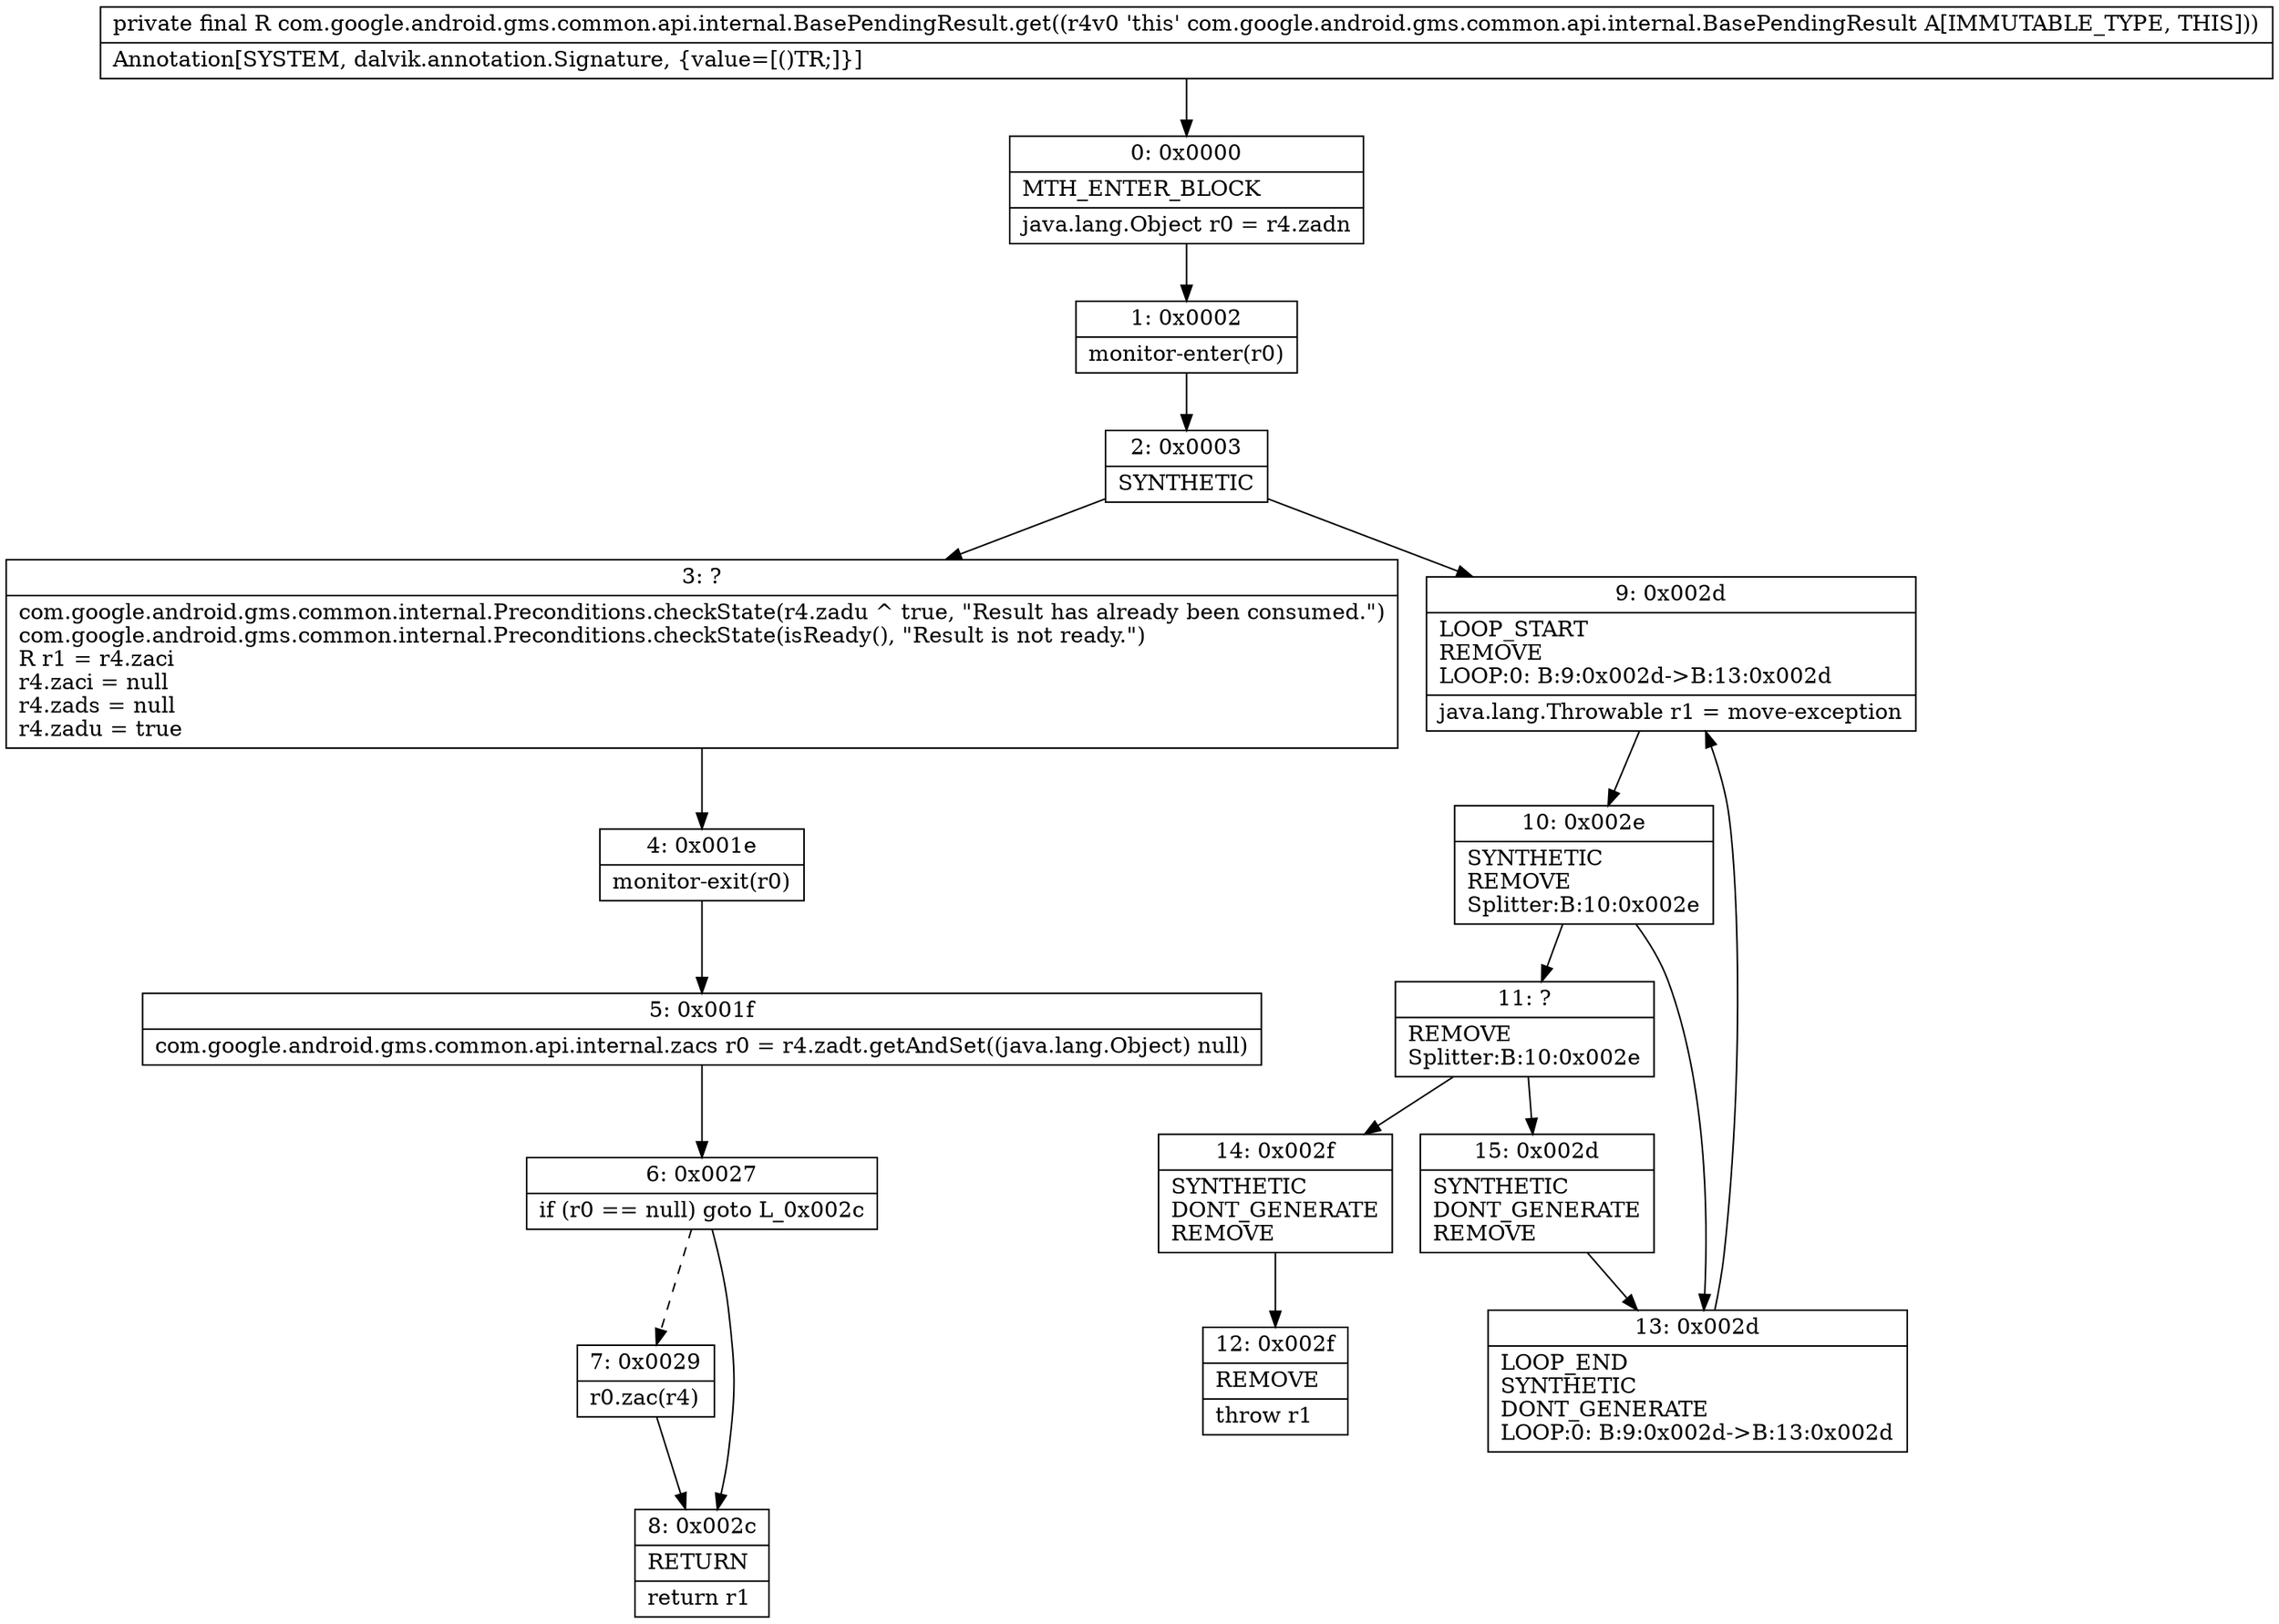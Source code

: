 digraph "CFG forcom.google.android.gms.common.api.internal.BasePendingResult.get()Lcom\/google\/android\/gms\/common\/api\/Result;" {
Node_0 [shape=record,label="{0\:\ 0x0000|MTH_ENTER_BLOCK\l|java.lang.Object r0 = r4.zadn\l}"];
Node_1 [shape=record,label="{1\:\ 0x0002|monitor\-enter(r0)\l}"];
Node_2 [shape=record,label="{2\:\ 0x0003|SYNTHETIC\l}"];
Node_3 [shape=record,label="{3\:\ ?|com.google.android.gms.common.internal.Preconditions.checkState(r4.zadu ^ true, \"Result has already been consumed.\")\lcom.google.android.gms.common.internal.Preconditions.checkState(isReady(), \"Result is not ready.\")\lR r1 = r4.zaci\lr4.zaci = null\lr4.zads = null\lr4.zadu = true\l}"];
Node_4 [shape=record,label="{4\:\ 0x001e|monitor\-exit(r0)\l}"];
Node_5 [shape=record,label="{5\:\ 0x001f|com.google.android.gms.common.api.internal.zacs r0 = r4.zadt.getAndSet((java.lang.Object) null)\l}"];
Node_6 [shape=record,label="{6\:\ 0x0027|if (r0 == null) goto L_0x002c\l}"];
Node_7 [shape=record,label="{7\:\ 0x0029|r0.zac(r4)\l}"];
Node_8 [shape=record,label="{8\:\ 0x002c|RETURN\l|return r1\l}"];
Node_9 [shape=record,label="{9\:\ 0x002d|LOOP_START\lREMOVE\lLOOP:0: B:9:0x002d\-\>B:13:0x002d\l|java.lang.Throwable r1 = move\-exception\l}"];
Node_10 [shape=record,label="{10\:\ 0x002e|SYNTHETIC\lREMOVE\lSplitter:B:10:0x002e\l}"];
Node_11 [shape=record,label="{11\:\ ?|REMOVE\lSplitter:B:10:0x002e\l}"];
Node_12 [shape=record,label="{12\:\ 0x002f|REMOVE\l|throw r1\l}"];
Node_13 [shape=record,label="{13\:\ 0x002d|LOOP_END\lSYNTHETIC\lDONT_GENERATE\lLOOP:0: B:9:0x002d\-\>B:13:0x002d\l}"];
Node_14 [shape=record,label="{14\:\ 0x002f|SYNTHETIC\lDONT_GENERATE\lREMOVE\l}"];
Node_15 [shape=record,label="{15\:\ 0x002d|SYNTHETIC\lDONT_GENERATE\lREMOVE\l}"];
MethodNode[shape=record,label="{private final R com.google.android.gms.common.api.internal.BasePendingResult.get((r4v0 'this' com.google.android.gms.common.api.internal.BasePendingResult A[IMMUTABLE_TYPE, THIS]))  | Annotation[SYSTEM, dalvik.annotation.Signature, \{value=[()TR;]\}]\l}"];
MethodNode -> Node_0;
Node_0 -> Node_1;
Node_1 -> Node_2;
Node_2 -> Node_3;
Node_2 -> Node_9;
Node_3 -> Node_4;
Node_4 -> Node_5;
Node_5 -> Node_6;
Node_6 -> Node_7[style=dashed];
Node_6 -> Node_8;
Node_7 -> Node_8;
Node_9 -> Node_10;
Node_10 -> Node_11;
Node_10 -> Node_13;
Node_11 -> Node_14;
Node_11 -> Node_15;
Node_13 -> Node_9;
Node_14 -> Node_12;
Node_15 -> Node_13;
}

